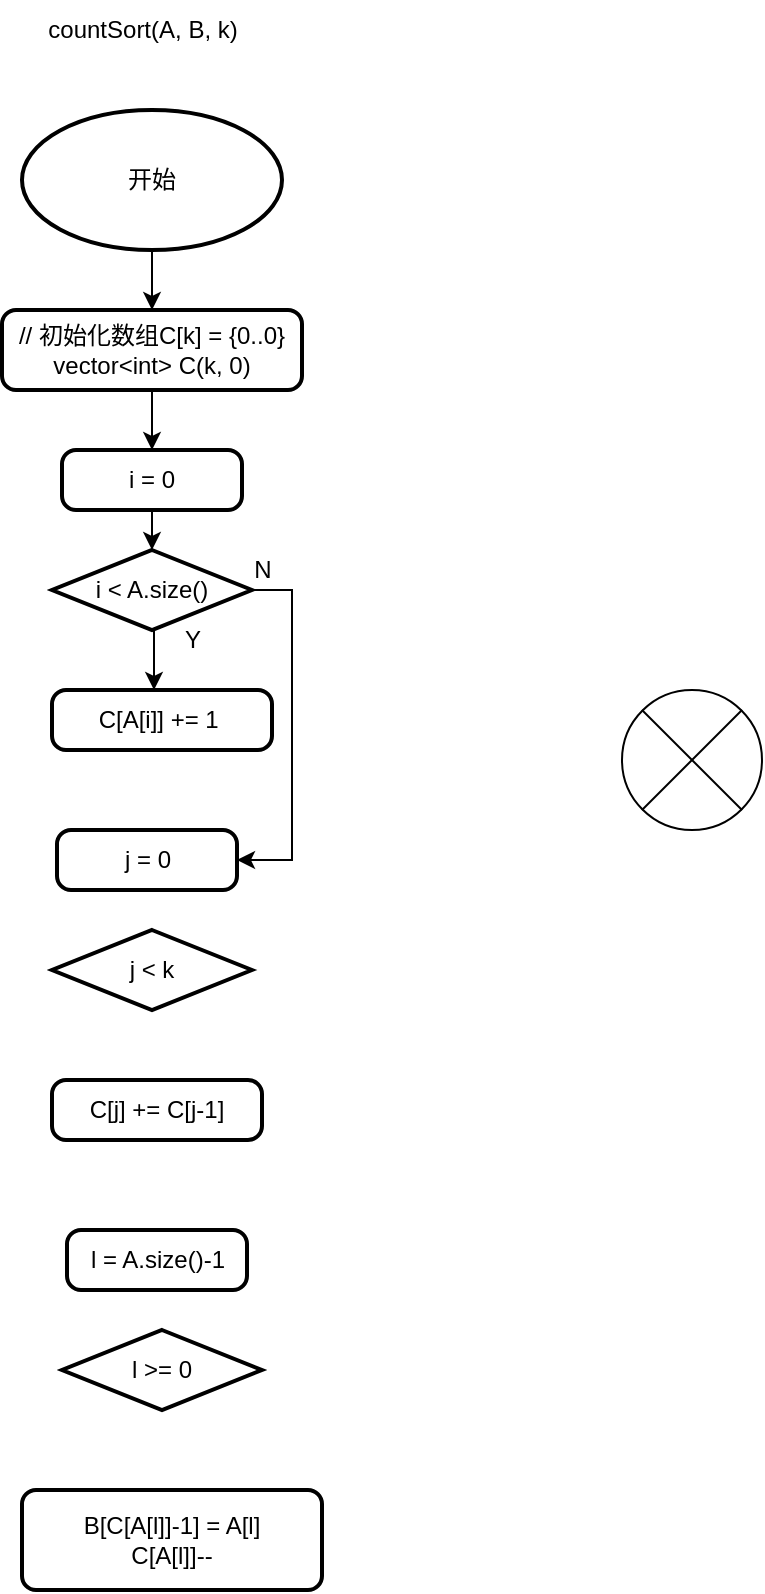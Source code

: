 <mxfile version="21.1.2" type="github">
  <diagram id="C5RBs43oDa-KdzZeNtuy" name="Page-1">
    <mxGraphModel dx="845" dy="505" grid="1" gridSize="10" guides="1" tooltips="1" connect="1" arrows="1" fold="1" page="1" pageScale="1" pageWidth="827" pageHeight="1169" math="0" shadow="0">
      <root>
        <mxCell id="WIyWlLk6GJQsqaUBKTNV-0" />
        <mxCell id="WIyWlLk6GJQsqaUBKTNV-1" parent="WIyWlLk6GJQsqaUBKTNV-0" />
        <mxCell id="MmHB5nOc7DFme64wkI66-0" value="C[A[i]] += 1&amp;nbsp;" style="rounded=1;whiteSpace=wrap;html=1;absoluteArcSize=1;arcSize=14;strokeWidth=2;" vertex="1" parent="WIyWlLk6GJQsqaUBKTNV-1">
          <mxGeometry x="375" y="390" width="110" height="30" as="geometry" />
        </mxCell>
        <mxCell id="MmHB5nOc7DFme64wkI66-8" style="edgeStyle=orthogonalEdgeStyle;rounded=0;orthogonalLoop=1;jettySize=auto;html=1;exitX=0.5;exitY=1;exitDx=0;exitDy=0;entryX=0.5;entryY=0;entryDx=0;entryDy=0;" edge="1" parent="WIyWlLk6GJQsqaUBKTNV-1" source="MmHB5nOc7DFme64wkI66-1" target="MmHB5nOc7DFme64wkI66-5">
          <mxGeometry relative="1" as="geometry" />
        </mxCell>
        <mxCell id="MmHB5nOc7DFme64wkI66-1" value="// 初始化数组C[k] = {0..0}&lt;br&gt;vector&amp;lt;int&amp;gt; C(k, 0)" style="rounded=1;whiteSpace=wrap;html=1;absoluteArcSize=1;arcSize=14;strokeWidth=2;" vertex="1" parent="WIyWlLk6GJQsqaUBKTNV-1">
          <mxGeometry x="350" y="200" width="150" height="40" as="geometry" />
        </mxCell>
        <mxCell id="MmHB5nOc7DFme64wkI66-7" style="edgeStyle=orthogonalEdgeStyle;rounded=0;orthogonalLoop=1;jettySize=auto;html=1;exitX=0.5;exitY=1;exitDx=0;exitDy=0;exitPerimeter=0;entryX=0.5;entryY=0;entryDx=0;entryDy=0;" edge="1" parent="WIyWlLk6GJQsqaUBKTNV-1" source="MmHB5nOc7DFme64wkI66-2" target="MmHB5nOc7DFme64wkI66-1">
          <mxGeometry relative="1" as="geometry" />
        </mxCell>
        <mxCell id="MmHB5nOc7DFme64wkI66-2" value="开始" style="strokeWidth=2;html=1;shape=mxgraph.flowchart.start_1;whiteSpace=wrap;" vertex="1" parent="WIyWlLk6GJQsqaUBKTNV-1">
          <mxGeometry x="360" y="100" width="130" height="70" as="geometry" />
        </mxCell>
        <mxCell id="MmHB5nOc7DFme64wkI66-3" value="" style="verticalLabelPosition=bottom;verticalAlign=top;html=1;shape=mxgraph.flowchart.or;" vertex="1" parent="WIyWlLk6GJQsqaUBKTNV-1">
          <mxGeometry x="660" y="390" width="70" height="70" as="geometry" />
        </mxCell>
        <mxCell id="MmHB5nOc7DFme64wkI66-4" value="countSort(A, B, k)" style="text;html=1;align=center;verticalAlign=middle;resizable=0;points=[];autosize=1;strokeColor=none;fillColor=none;" vertex="1" parent="WIyWlLk6GJQsqaUBKTNV-1">
          <mxGeometry x="360" y="45" width="120" height="30" as="geometry" />
        </mxCell>
        <mxCell id="MmHB5nOc7DFme64wkI66-9" style="edgeStyle=orthogonalEdgeStyle;rounded=0;orthogonalLoop=1;jettySize=auto;html=1;exitX=0.5;exitY=1;exitDx=0;exitDy=0;entryX=0.5;entryY=0;entryDx=0;entryDy=0;entryPerimeter=0;" edge="1" parent="WIyWlLk6GJQsqaUBKTNV-1" source="MmHB5nOc7DFme64wkI66-5" target="MmHB5nOc7DFme64wkI66-6">
          <mxGeometry relative="1" as="geometry" />
        </mxCell>
        <mxCell id="MmHB5nOc7DFme64wkI66-5" value="i = 0" style="rounded=1;whiteSpace=wrap;html=1;absoluteArcSize=1;arcSize=14;strokeWidth=2;" vertex="1" parent="WIyWlLk6GJQsqaUBKTNV-1">
          <mxGeometry x="380" y="270" width="90" height="30" as="geometry" />
        </mxCell>
        <mxCell id="MmHB5nOc7DFme64wkI66-10" style="edgeStyle=orthogonalEdgeStyle;rounded=0;orthogonalLoop=1;jettySize=auto;html=1;exitX=0.5;exitY=1;exitDx=0;exitDy=0;exitPerimeter=0;" edge="1" parent="WIyWlLk6GJQsqaUBKTNV-1" source="MmHB5nOc7DFme64wkI66-6">
          <mxGeometry relative="1" as="geometry">
            <mxPoint x="426" y="390" as="targetPoint" />
          </mxGeometry>
        </mxCell>
        <mxCell id="MmHB5nOc7DFme64wkI66-15" style="edgeStyle=orthogonalEdgeStyle;rounded=0;orthogonalLoop=1;jettySize=auto;html=1;exitX=1;exitY=0.5;exitDx=0;exitDy=0;exitPerimeter=0;entryX=1;entryY=0.5;entryDx=0;entryDy=0;" edge="1" parent="WIyWlLk6GJQsqaUBKTNV-1" source="MmHB5nOc7DFme64wkI66-6" target="MmHB5nOc7DFme64wkI66-14">
          <mxGeometry relative="1" as="geometry" />
        </mxCell>
        <mxCell id="MmHB5nOc7DFme64wkI66-6" value="i &amp;lt; A.size()" style="strokeWidth=2;html=1;shape=mxgraph.flowchart.decision;whiteSpace=wrap;" vertex="1" parent="WIyWlLk6GJQsqaUBKTNV-1">
          <mxGeometry x="375" y="320" width="100" height="40" as="geometry" />
        </mxCell>
        <mxCell id="MmHB5nOc7DFme64wkI66-11" value="Y" style="text;html=1;align=center;verticalAlign=middle;resizable=0;points=[];autosize=1;strokeColor=none;fillColor=none;" vertex="1" parent="WIyWlLk6GJQsqaUBKTNV-1">
          <mxGeometry x="430" y="350" width="30" height="30" as="geometry" />
        </mxCell>
        <mxCell id="MmHB5nOc7DFme64wkI66-12" value="C[j] += C[j-1]" style="rounded=1;whiteSpace=wrap;html=1;absoluteArcSize=1;arcSize=14;strokeWidth=2;" vertex="1" parent="WIyWlLk6GJQsqaUBKTNV-1">
          <mxGeometry x="375" y="585" width="105" height="30" as="geometry" />
        </mxCell>
        <mxCell id="MmHB5nOc7DFme64wkI66-13" value="j &amp;lt; k" style="strokeWidth=2;html=1;shape=mxgraph.flowchart.decision;whiteSpace=wrap;" vertex="1" parent="WIyWlLk6GJQsqaUBKTNV-1">
          <mxGeometry x="375" y="510" width="100" height="40" as="geometry" />
        </mxCell>
        <mxCell id="MmHB5nOc7DFme64wkI66-14" value="j = 0" style="rounded=1;whiteSpace=wrap;html=1;absoluteArcSize=1;arcSize=14;strokeWidth=2;" vertex="1" parent="WIyWlLk6GJQsqaUBKTNV-1">
          <mxGeometry x="377.5" y="460" width="90" height="30" as="geometry" />
        </mxCell>
        <mxCell id="MmHB5nOc7DFme64wkI66-16" value="N" style="text;html=1;align=center;verticalAlign=middle;resizable=0;points=[];autosize=1;strokeColor=none;fillColor=none;" vertex="1" parent="WIyWlLk6GJQsqaUBKTNV-1">
          <mxGeometry x="465" y="315" width="30" height="30" as="geometry" />
        </mxCell>
        <mxCell id="MmHB5nOc7DFme64wkI66-17" value="&lt;div&gt;B[C[A[l]]-1] = A[l]&lt;/div&gt;&lt;div&gt;C[A[l]]--&lt;/div&gt;" style="rounded=1;whiteSpace=wrap;html=1;absoluteArcSize=1;arcSize=14;strokeWidth=2;" vertex="1" parent="WIyWlLk6GJQsqaUBKTNV-1">
          <mxGeometry x="360" y="790" width="150" height="50" as="geometry" />
        </mxCell>
        <mxCell id="MmHB5nOc7DFme64wkI66-18" value="l &amp;gt;= 0" style="strokeWidth=2;html=1;shape=mxgraph.flowchart.decision;whiteSpace=wrap;" vertex="1" parent="WIyWlLk6GJQsqaUBKTNV-1">
          <mxGeometry x="380" y="710" width="100" height="40" as="geometry" />
        </mxCell>
        <mxCell id="MmHB5nOc7DFme64wkI66-19" value="l = A.size()-1" style="rounded=1;whiteSpace=wrap;html=1;absoluteArcSize=1;arcSize=14;strokeWidth=2;" vertex="1" parent="WIyWlLk6GJQsqaUBKTNV-1">
          <mxGeometry x="382.5" y="660" width="90" height="30" as="geometry" />
        </mxCell>
      </root>
    </mxGraphModel>
  </diagram>
</mxfile>
